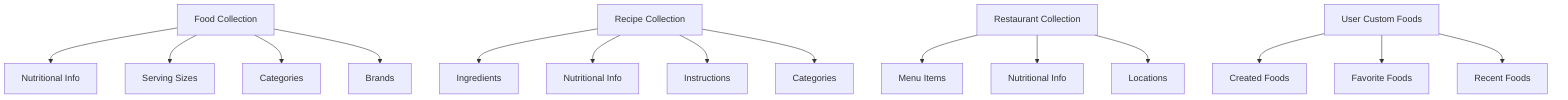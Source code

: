 graph TD;
    A["Food Collection"] --> B["Nutritional Info"]
    A --> C["Serving Sizes"]
    A --> D["Categories"]
    A --> E["Brands"]
    
    F["Recipe Collection"] --> G["Ingredients"]
    F --> H["Nutritional Info"]
    F --> I["Instructions"]
    F --> J["Categories"]
    
    K["Restaurant Collection"] --> L["Menu Items"]
    K --> M["Nutritional Info"]
    K --> N["Locations"]
    
    O["User Custom Foods"] --> P["Created Foods"]
    O --> Q["Favorite Foods"]
    O --> R["Recent Foods"]